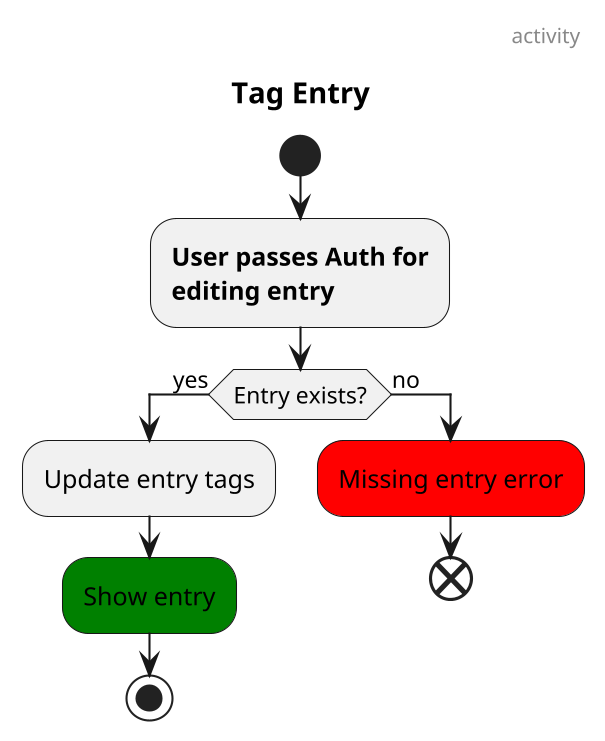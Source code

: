 @startuml tag-entry
skinparam dpi 200
header activity
title Tag Entry

start
:**User passes Auth for**
**editing entry**;
if (Entry exists?) then (yes)
    :Update entry tags; 
    #green:Show entry;
    stop
else (no)
    #red:Missing entry error;
    end
endif
@enduml